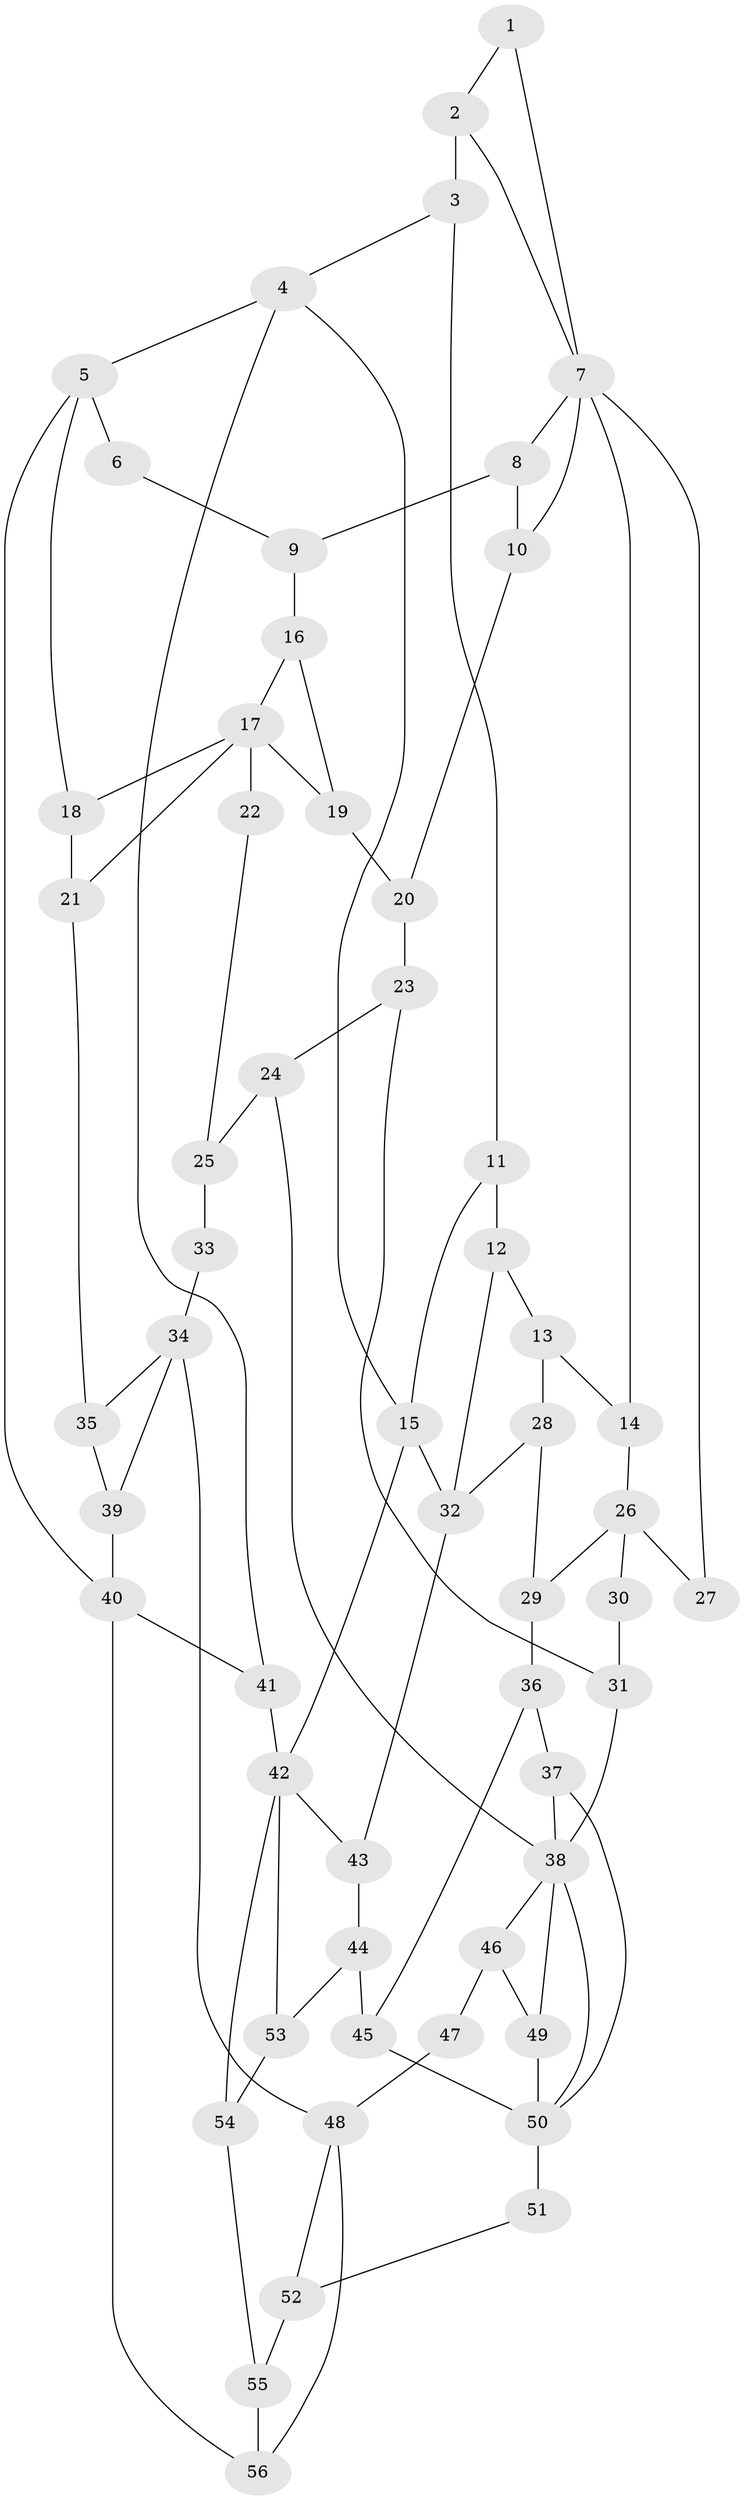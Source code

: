 // original degree distribution, {3: 0.021739130434782608, 4: 0.22826086956521738, 6: 0.20652173913043478, 5: 0.5434782608695652}
// Generated by graph-tools (version 1.1) at 2025/54/03/04/25 22:54:46]
// undirected, 56 vertices, 90 edges
graph export_dot {
  node [color=gray90,style=filled];
  1;
  2;
  3;
  4;
  5;
  6;
  7;
  8;
  9;
  10;
  11;
  12;
  13;
  14;
  15;
  16;
  17;
  18;
  19;
  20;
  21;
  22;
  23;
  24;
  25;
  26;
  27;
  28;
  29;
  30;
  31;
  32;
  33;
  34;
  35;
  36;
  37;
  38;
  39;
  40;
  41;
  42;
  43;
  44;
  45;
  46;
  47;
  48;
  49;
  50;
  51;
  52;
  53;
  54;
  55;
  56;
  1 -- 2 [weight=1.0];
  1 -- 7 [weight=1.0];
  2 -- 3 [weight=4.0];
  2 -- 7 [weight=1.0];
  3 -- 4 [weight=1.0];
  3 -- 11 [weight=1.0];
  4 -- 5 [weight=1.0];
  4 -- 15 [weight=1.0];
  4 -- 41 [weight=1.0];
  5 -- 6 [weight=1.0];
  5 -- 18 [weight=1.0];
  5 -- 40 [weight=1.0];
  6 -- 9 [weight=1.0];
  7 -- 8 [weight=1.0];
  7 -- 10 [weight=1.0];
  7 -- 14 [weight=1.0];
  7 -- 27 [weight=1.0];
  8 -- 9 [weight=1.0];
  8 -- 10 [weight=1.0];
  9 -- 16 [weight=1.0];
  10 -- 20 [weight=1.0];
  11 -- 12 [weight=1.0];
  11 -- 15 [weight=1.0];
  12 -- 13 [weight=1.0];
  12 -- 32 [weight=1.0];
  13 -- 14 [weight=1.0];
  13 -- 28 [weight=1.0];
  14 -- 26 [weight=1.0];
  15 -- 32 [weight=2.0];
  15 -- 42 [weight=1.0];
  16 -- 17 [weight=1.0];
  16 -- 19 [weight=1.0];
  17 -- 18 [weight=1.0];
  17 -- 19 [weight=1.0];
  17 -- 21 [weight=1.0];
  17 -- 22 [weight=2.0];
  18 -- 21 [weight=1.0];
  19 -- 20 [weight=1.0];
  20 -- 23 [weight=1.0];
  21 -- 35 [weight=1.0];
  22 -- 25 [weight=1.0];
  23 -- 24 [weight=1.0];
  23 -- 31 [weight=1.0];
  24 -- 25 [weight=1.0];
  24 -- 38 [weight=1.0];
  25 -- 33 [weight=1.0];
  26 -- 27 [weight=2.0];
  26 -- 29 [weight=1.0];
  26 -- 30 [weight=2.0];
  28 -- 29 [weight=1.0];
  28 -- 32 [weight=1.0];
  29 -- 36 [weight=1.0];
  30 -- 31 [weight=1.0];
  31 -- 38 [weight=1.0];
  32 -- 43 [weight=2.0];
  33 -- 34 [weight=2.0];
  34 -- 35 [weight=1.0];
  34 -- 39 [weight=1.0];
  34 -- 48 [weight=2.0];
  35 -- 39 [weight=1.0];
  36 -- 37 [weight=1.0];
  36 -- 45 [weight=1.0];
  37 -- 38 [weight=1.0];
  37 -- 50 [weight=1.0];
  38 -- 46 [weight=1.0];
  38 -- 49 [weight=1.0];
  38 -- 50 [weight=1.0];
  39 -- 40 [weight=1.0];
  40 -- 41 [weight=1.0];
  40 -- 56 [weight=1.0];
  41 -- 42 [weight=2.0];
  42 -- 43 [weight=1.0];
  42 -- 53 [weight=1.0];
  42 -- 54 [weight=1.0];
  43 -- 44 [weight=1.0];
  44 -- 45 [weight=1.0];
  44 -- 53 [weight=1.0];
  45 -- 50 [weight=1.0];
  46 -- 47 [weight=1.0];
  46 -- 49 [weight=1.0];
  47 -- 48 [weight=2.0];
  48 -- 52 [weight=1.0];
  48 -- 56 [weight=1.0];
  49 -- 50 [weight=1.0];
  50 -- 51 [weight=2.0];
  51 -- 52 [weight=1.0];
  52 -- 55 [weight=1.0];
  53 -- 54 [weight=1.0];
  54 -- 55 [weight=1.0];
  55 -- 56 [weight=1.0];
}
